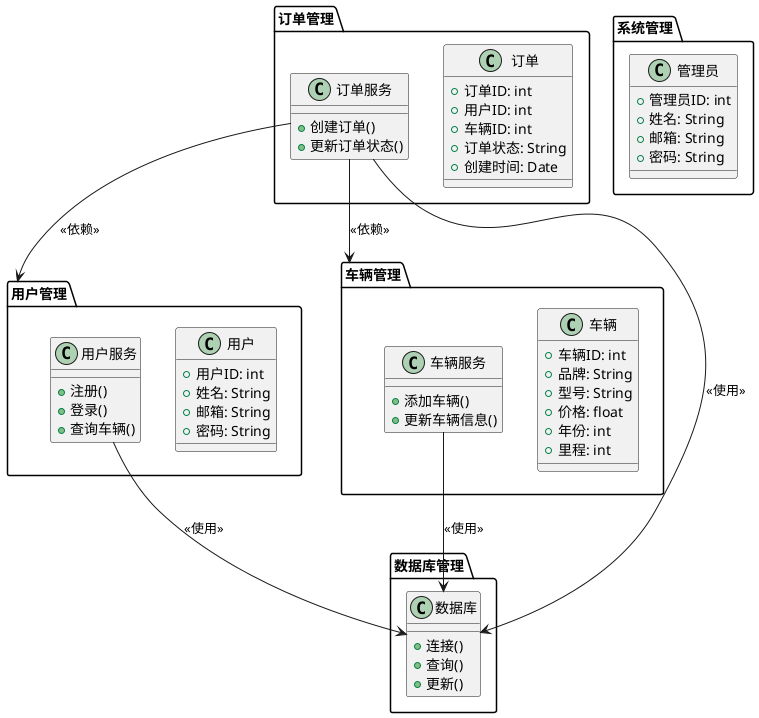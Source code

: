 @startuml
package "用户管理" {
    class 用户 {
        +用户ID: int
        +姓名: String
        +邮箱: String
        +密码: String
    }
    class 用户服务 {
        +注册()
        +登录()
        +查询车辆()
    }
}

package "车辆管理" {
    class 车辆 {
        +车辆ID: int
        +品牌: String
        +型号: String
        +价格: float
        +年份: int
        +里程: int
    }
    class 车辆服务 {
        +添加车辆()
        +更新车辆信息()
    }
}

package "订单管理" {
    class 订单 {
        +订单ID: int
        +用户ID: int
        +车辆ID: int
        +订单状态: String
        +创建时间: Date
    }
    class 订单服务 {
        +创建订单()
        +更新订单状态()
    }
}

package "数据库管理" {
    class 数据库 {
        +连接()
        +查询()
        +更新()
    }
}

package "系统管理" {
    class 管理员 {
        +管理员ID: int
        +姓名: String
        +邮箱: String
        +密码: String
    }
}

用户服务 --> 数据库 : <<使用>>
车辆服务 --> 数据库 : <<使用>>
订单服务 --> 数据库 : <<使用>>
订单服务 --> 用户管理 : <<依赖>>
订单服务 --> 车辆管理 : <<依赖>>

@enduml
